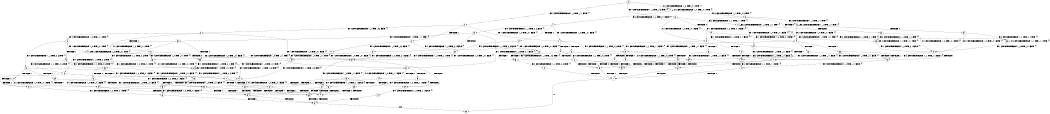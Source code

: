 digraph BCG {
size = "7, 10.5";
center = TRUE;
node [shape = circle];
0 [peripheries = 2];
0 -> 1 [label = "EX !1 !ATOMIC_EXCH_BRANCH (1, +0, TRUE, +0, 1, TRUE) !{}"];
0 -> 2 [label = "EX !2 !ATOMIC_EXCH_BRANCH (1, +1, TRUE, +1, 1, FALSE) !{}"];
0 -> 3 [label = "EX !0 !ATOMIC_EXCH_BRANCH (1, +1, TRUE, +0, 3, TRUE) !{}"];
1 -> 4 [label = "EX !2 !ATOMIC_EXCH_BRANCH (1, +1, TRUE, +1, 1, FALSE) !{}"];
1 -> 5 [label = "EX !0 !ATOMIC_EXCH_BRANCH (1, +1, TRUE, +0, 3, TRUE) !{}"];
1 -> 1 [label = "EX !1 !ATOMIC_EXCH_BRANCH (1, +0, TRUE, +0, 1, TRUE) !{}"];
2 -> 6 [label = "TERMINATE !2"];
2 -> 7 [label = "EX !1 !ATOMIC_EXCH_BRANCH (1, +0, TRUE, +0, 1, FALSE) !{}"];
2 -> 8 [label = "EX !0 !ATOMIC_EXCH_BRANCH (1, +1, TRUE, +0, 3, FALSE) !{}"];
3 -> 9 [label = "TERMINATE !0"];
3 -> 10 [label = "EX !1 !ATOMIC_EXCH_BRANCH (1, +0, TRUE, +0, 1, FALSE) !{}"];
3 -> 11 [label = "EX !2 !ATOMIC_EXCH_BRANCH (1, +1, TRUE, +1, 1, TRUE) !{}"];
4 -> 12 [label = "TERMINATE !2"];
4 -> 13 [label = "EX !0 !ATOMIC_EXCH_BRANCH (1, +1, TRUE, +0, 3, FALSE) !{}"];
4 -> 7 [label = "EX !1 !ATOMIC_EXCH_BRANCH (1, +0, TRUE, +0, 1, FALSE) !{}"];
5 -> 14 [label = "TERMINATE !0"];
5 -> 15 [label = "EX !2 !ATOMIC_EXCH_BRANCH (1, +1, TRUE, +1, 1, TRUE) !{}"];
5 -> 10 [label = "EX !1 !ATOMIC_EXCH_BRANCH (1, +0, TRUE, +0, 1, FALSE) !{}"];
6 -> 16 [label = "EX !1 !ATOMIC_EXCH_BRANCH (1, +0, TRUE, +0, 1, FALSE) !{}"];
6 -> 17 [label = "EX !0 !ATOMIC_EXCH_BRANCH (1, +1, TRUE, +0, 3, FALSE) !{}"];
7 -> 18 [label = "TERMINATE !1"];
7 -> 19 [label = "TERMINATE !2"];
7 -> 20 [label = "EX !0 !ATOMIC_EXCH_BRANCH (1, +1, TRUE, +0, 3, TRUE) !{}"];
8 -> 21 [label = "TERMINATE !2"];
8 -> 22 [label = "EX !1 !ATOMIC_EXCH_BRANCH (1, +0, TRUE, +0, 1, FALSE) !{}"];
8 -> 23 [label = "EX !0 !ATOMIC_EXCH_BRANCH (1, +0, TRUE, +1, 1, TRUE) !{}"];
9 -> 24 [label = "EX !1 !ATOMIC_EXCH_BRANCH (1, +0, TRUE, +0, 1, FALSE) !{}"];
9 -> 25 [label = "EX !2 !ATOMIC_EXCH_BRANCH (1, +1, TRUE, +1, 1, TRUE) !{}"];
10 -> 26 [label = "TERMINATE !1"];
10 -> 27 [label = "TERMINATE !0"];
10 -> 20 [label = "EX !2 !ATOMIC_EXCH_BRANCH (1, +1, TRUE, +1, 1, FALSE) !{}"];
11 -> 28 [label = "TERMINATE !0"];
11 -> 29 [label = "EX !1 !ATOMIC_EXCH_BRANCH (1, +0, TRUE, +0, 1, FALSE) !{}"];
11 -> 11 [label = "EX !2 !ATOMIC_EXCH_BRANCH (1, +1, TRUE, +1, 1, TRUE) !{}"];
12 -> 16 [label = "EX !1 !ATOMIC_EXCH_BRANCH (1, +0, TRUE, +0, 1, FALSE) !{}"];
12 -> 30 [label = "EX !0 !ATOMIC_EXCH_BRANCH (1, +1, TRUE, +0, 3, FALSE) !{}"];
13 -> 31 [label = "TERMINATE !2"];
13 -> 22 [label = "EX !1 !ATOMIC_EXCH_BRANCH (1, +0, TRUE, +0, 1, FALSE) !{}"];
13 -> 32 [label = "EX !0 !ATOMIC_EXCH_BRANCH (1, +0, TRUE, +1, 1, TRUE) !{}"];
14 -> 24 [label = "EX !1 !ATOMIC_EXCH_BRANCH (1, +0, TRUE, +0, 1, FALSE) !{}"];
14 -> 33 [label = "EX !2 !ATOMIC_EXCH_BRANCH (1, +1, TRUE, +1, 1, TRUE) !{}"];
15 -> 34 [label = "TERMINATE !0"];
15 -> 15 [label = "EX !2 !ATOMIC_EXCH_BRANCH (1, +1, TRUE, +1, 1, TRUE) !{}"];
15 -> 29 [label = "EX !1 !ATOMIC_EXCH_BRANCH (1, +0, TRUE, +0, 1, FALSE) !{}"];
16 -> 35 [label = "TERMINATE !1"];
16 -> 36 [label = "EX !0 !ATOMIC_EXCH_BRANCH (1, +1, TRUE, +0, 3, TRUE) !{}"];
17 -> 37 [label = "EX !1 !ATOMIC_EXCH_BRANCH (1, +0, TRUE, +0, 1, FALSE) !{}"];
17 -> 38 [label = "EX !0 !ATOMIC_EXCH_BRANCH (1, +0, TRUE, +1, 1, TRUE) !{}"];
18 -> 35 [label = "TERMINATE !2"];
18 -> 39 [label = "EX !0 !ATOMIC_EXCH_BRANCH (1, +1, TRUE, +0, 3, TRUE) !{}"];
19 -> 35 [label = "TERMINATE !1"];
19 -> 36 [label = "EX !0 !ATOMIC_EXCH_BRANCH (1, +1, TRUE, +0, 3, TRUE) !{}"];
20 -> 40 [label = "TERMINATE !1"];
20 -> 41 [label = "TERMINATE !2"];
20 -> 42 [label = "TERMINATE !0"];
21 -> 38 [label = "EX !0 !ATOMIC_EXCH_BRANCH (1, +0, TRUE, +1, 1, TRUE) !{}"];
21 -> 37 [label = "EX !1 !ATOMIC_EXCH_BRANCH (1, +0, TRUE, +0, 1, FALSE) !{}"];
22 -> 43 [label = "TERMINATE !1"];
22 -> 44 [label = "TERMINATE !2"];
22 -> 45 [label = "EX !0 !ATOMIC_EXCH_BRANCH (1, +0, TRUE, +1, 1, FALSE) !{}"];
23 -> 46 [label = "TERMINATE !2"];
23 -> 47 [label = "EX !1 !ATOMIC_EXCH_BRANCH (1, +0, TRUE, +0, 1, TRUE) !{}"];
23 -> 48 [label = "EX !0 !ATOMIC_EXCH_BRANCH (1, +1, TRUE, +0, 3, TRUE) !{}"];
24 -> 49 [label = "TERMINATE !1"];
24 -> 50 [label = "EX !2 !ATOMIC_EXCH_BRANCH (1, +1, TRUE, +1, 1, FALSE) !{}"];
25 -> 51 [label = "EX !1 !ATOMIC_EXCH_BRANCH (1, +0, TRUE, +0, 1, FALSE) !{}"];
25 -> 25 [label = "EX !2 !ATOMIC_EXCH_BRANCH (1, +1, TRUE, +1, 1, TRUE) !{}"];
26 -> 49 [label = "TERMINATE !0"];
26 -> 39 [label = "EX !2 !ATOMIC_EXCH_BRANCH (1, +1, TRUE, +1, 1, FALSE) !{}"];
27 -> 49 [label = "TERMINATE !1"];
27 -> 50 [label = "EX !2 !ATOMIC_EXCH_BRANCH (1, +1, TRUE, +1, 1, FALSE) !{}"];
28 -> 25 [label = "EX !2 !ATOMIC_EXCH_BRANCH (1, +1, TRUE, +1, 1, TRUE) !{}"];
28 -> 51 [label = "EX !1 !ATOMIC_EXCH_BRANCH (1, +0, TRUE, +0, 1, FALSE) !{}"];
29 -> 52 [label = "TERMINATE !1"];
29 -> 53 [label = "TERMINATE !0"];
29 -> 20 [label = "EX !2 !ATOMIC_EXCH_BRANCH (1, +1, TRUE, +1, 1, FALSE) !{}"];
30 -> 37 [label = "EX !1 !ATOMIC_EXCH_BRANCH (1, +0, TRUE, +0, 1, FALSE) !{}"];
30 -> 54 [label = "EX !0 !ATOMIC_EXCH_BRANCH (1, +0, TRUE, +1, 1, TRUE) !{}"];
31 -> 37 [label = "EX !1 !ATOMIC_EXCH_BRANCH (1, +0, TRUE, +0, 1, FALSE) !{}"];
31 -> 54 [label = "EX !0 !ATOMIC_EXCH_BRANCH (1, +0, TRUE, +1, 1, TRUE) !{}"];
32 -> 55 [label = "TERMINATE !2"];
32 -> 47 [label = "EX !1 !ATOMIC_EXCH_BRANCH (1, +0, TRUE, +0, 1, TRUE) !{}"];
32 -> 56 [label = "EX !0 !ATOMIC_EXCH_BRANCH (1, +1, TRUE, +0, 3, TRUE) !{}"];
33 -> 33 [label = "EX !2 !ATOMIC_EXCH_BRANCH (1, +1, TRUE, +1, 1, TRUE) !{}"];
33 -> 51 [label = "EX !1 !ATOMIC_EXCH_BRANCH (1, +0, TRUE, +0, 1, FALSE) !{}"];
34 -> 33 [label = "EX !2 !ATOMIC_EXCH_BRANCH (1, +1, TRUE, +1, 1, TRUE) !{}"];
34 -> 51 [label = "EX !1 !ATOMIC_EXCH_BRANCH (1, +0, TRUE, +0, 1, FALSE) !{}"];
35 -> 57 [label = "EX !0 !ATOMIC_EXCH_BRANCH (1, +1, TRUE, +0, 3, TRUE) !{}"];
36 -> 58 [label = "TERMINATE !1"];
36 -> 59 [label = "TERMINATE !0"];
37 -> 60 [label = "TERMINATE !1"];
37 -> 61 [label = "EX !0 !ATOMIC_EXCH_BRANCH (1, +0, TRUE, +1, 1, FALSE) !{}"];
38 -> 62 [label = "EX !1 !ATOMIC_EXCH_BRANCH (1, +0, TRUE, +0, 1, TRUE) !{}"];
38 -> 63 [label = "EX !0 !ATOMIC_EXCH_BRANCH (1, +1, TRUE, +0, 3, TRUE) !{}"];
39 -> 58 [label = "TERMINATE !2"];
39 -> 64 [label = "TERMINATE !0"];
40 -> 58 [label = "TERMINATE !2"];
40 -> 64 [label = "TERMINATE !0"];
41 -> 58 [label = "TERMINATE !1"];
41 -> 59 [label = "TERMINATE !0"];
42 -> 64 [label = "TERMINATE !1"];
42 -> 59 [label = "TERMINATE !2"];
43 -> 65 [label = "EX !0 !ATOMIC_EXCH_BRANCH (1, +0, TRUE, +1, 1, FALSE) !{}"];
43 -> 60 [label = "TERMINATE !2"];
44 -> 61 [label = "EX !0 !ATOMIC_EXCH_BRANCH (1, +0, TRUE, +1, 1, FALSE) !{}"];
44 -> 60 [label = "TERMINATE !1"];
45 -> 66 [label = "TERMINATE !1"];
45 -> 67 [label = "TERMINATE !2"];
45 -> 68 [label = "TERMINATE !0"];
46 -> 63 [label = "EX !0 !ATOMIC_EXCH_BRANCH (1, +1, TRUE, +0, 3, TRUE) !{}"];
46 -> 62 [label = "EX !1 !ATOMIC_EXCH_BRANCH (1, +0, TRUE, +0, 1, TRUE) !{}"];
47 -> 55 [label = "TERMINATE !2"];
47 -> 47 [label = "EX !1 !ATOMIC_EXCH_BRANCH (1, +0, TRUE, +0, 1, TRUE) !{}"];
47 -> 56 [label = "EX !0 !ATOMIC_EXCH_BRANCH (1, +1, TRUE, +0, 3, TRUE) !{}"];
48 -> 69 [label = "TERMINATE !2"];
48 -> 70 [label = "TERMINATE !0"];
48 -> 71 [label = "EX !1 !ATOMIC_EXCH_BRANCH (1, +0, TRUE, +0, 1, FALSE) !{}"];
49 -> 72 [label = "EX !2 !ATOMIC_EXCH_BRANCH (1, +1, TRUE, +1, 1, FALSE) !{}"];
50 -> 64 [label = "TERMINATE !1"];
50 -> 59 [label = "TERMINATE !2"];
51 -> 73 [label = "TERMINATE !1"];
51 -> 50 [label = "EX !2 !ATOMIC_EXCH_BRANCH (1, +1, TRUE, +1, 1, FALSE) !{}"];
52 -> 39 [label = "EX !2 !ATOMIC_EXCH_BRANCH (1, +1, TRUE, +1, 1, FALSE) !{}"];
52 -> 73 [label = "TERMINATE !0"];
53 -> 50 [label = "EX !2 !ATOMIC_EXCH_BRANCH (1, +1, TRUE, +1, 1, FALSE) !{}"];
53 -> 73 [label = "TERMINATE !1"];
54 -> 62 [label = "EX !1 !ATOMIC_EXCH_BRANCH (1, +0, TRUE, +0, 1, TRUE) !{}"];
54 -> 74 [label = "EX !0 !ATOMIC_EXCH_BRANCH (1, +1, TRUE, +0, 3, TRUE) !{}"];
55 -> 62 [label = "EX !1 !ATOMIC_EXCH_BRANCH (1, +0, TRUE, +0, 1, TRUE) !{}"];
55 -> 74 [label = "EX !0 !ATOMIC_EXCH_BRANCH (1, +1, TRUE, +0, 3, TRUE) !{}"];
56 -> 75 [label = "TERMINATE !2"];
56 -> 76 [label = "TERMINATE !0"];
56 -> 71 [label = "EX !1 !ATOMIC_EXCH_BRANCH (1, +0, TRUE, +0, 1, FALSE) !{}"];
57 -> 77 [label = "TERMINATE !0"];
58 -> 77 [label = "TERMINATE !0"];
59 -> 77 [label = "TERMINATE !1"];
60 -> 78 [label = "EX !0 !ATOMIC_EXCH_BRANCH (1, +0, TRUE, +1, 1, FALSE) !{}"];
61 -> 79 [label = "TERMINATE !1"];
61 -> 80 [label = "TERMINATE !0"];
62 -> 62 [label = "EX !1 !ATOMIC_EXCH_BRANCH (1, +0, TRUE, +0, 1, TRUE) !{}"];
62 -> 74 [label = "EX !0 !ATOMIC_EXCH_BRANCH (1, +1, TRUE, +0, 3, TRUE) !{}"];
63 -> 81 [label = "TERMINATE !0"];
63 -> 82 [label = "EX !1 !ATOMIC_EXCH_BRANCH (1, +0, TRUE, +0, 1, FALSE) !{}"];
64 -> 77 [label = "TERMINATE !2"];
65 -> 79 [label = "TERMINATE !2"];
65 -> 83 [label = "TERMINATE !0"];
66 -> 79 [label = "TERMINATE !2"];
66 -> 83 [label = "TERMINATE !0"];
67 -> 79 [label = "TERMINATE !1"];
67 -> 80 [label = "TERMINATE !0"];
68 -> 83 [label = "TERMINATE !1"];
68 -> 80 [label = "TERMINATE !2"];
69 -> 81 [label = "TERMINATE !0"];
69 -> 82 [label = "EX !1 !ATOMIC_EXCH_BRANCH (1, +0, TRUE, +0, 1, FALSE) !{}"];
70 -> 81 [label = "TERMINATE !2"];
70 -> 84 [label = "EX !1 !ATOMIC_EXCH_BRANCH (1, +0, TRUE, +0, 1, FALSE) !{}"];
71 -> 66 [label = "TERMINATE !1"];
71 -> 67 [label = "TERMINATE !2"];
71 -> 68 [label = "TERMINATE !0"];
72 -> 77 [label = "TERMINATE !2"];
73 -> 72 [label = "EX !2 !ATOMIC_EXCH_BRANCH (1, +1, TRUE, +1, 1, FALSE) !{}"];
74 -> 85 [label = "TERMINATE !0"];
74 -> 82 [label = "EX !1 !ATOMIC_EXCH_BRANCH (1, +0, TRUE, +0, 1, FALSE) !{}"];
75 -> 82 [label = "EX !1 !ATOMIC_EXCH_BRANCH (1, +0, TRUE, +0, 1, FALSE) !{}"];
75 -> 85 [label = "TERMINATE !0"];
76 -> 84 [label = "EX !1 !ATOMIC_EXCH_BRANCH (1, +0, TRUE, +0, 1, FALSE) !{}"];
76 -> 85 [label = "TERMINATE !2"];
77 -> 86 [label = "exit"];
78 -> 87 [label = "TERMINATE !0"];
79 -> 87 [label = "TERMINATE !0"];
80 -> 87 [label = "TERMINATE !1"];
81 -> 88 [label = "EX !1 !ATOMIC_EXCH_BRANCH (1, +0, TRUE, +0, 1, FALSE) !{}"];
82 -> 79 [label = "TERMINATE !1"];
82 -> 80 [label = "TERMINATE !0"];
83 -> 87 [label = "TERMINATE !2"];
84 -> 83 [label = "TERMINATE !1"];
84 -> 80 [label = "TERMINATE !2"];
85 -> 88 [label = "EX !1 !ATOMIC_EXCH_BRANCH (1, +0, TRUE, +0, 1, FALSE) !{}"];
87 -> 86 [label = "exit"];
88 -> 87 [label = "TERMINATE !1"];
}
